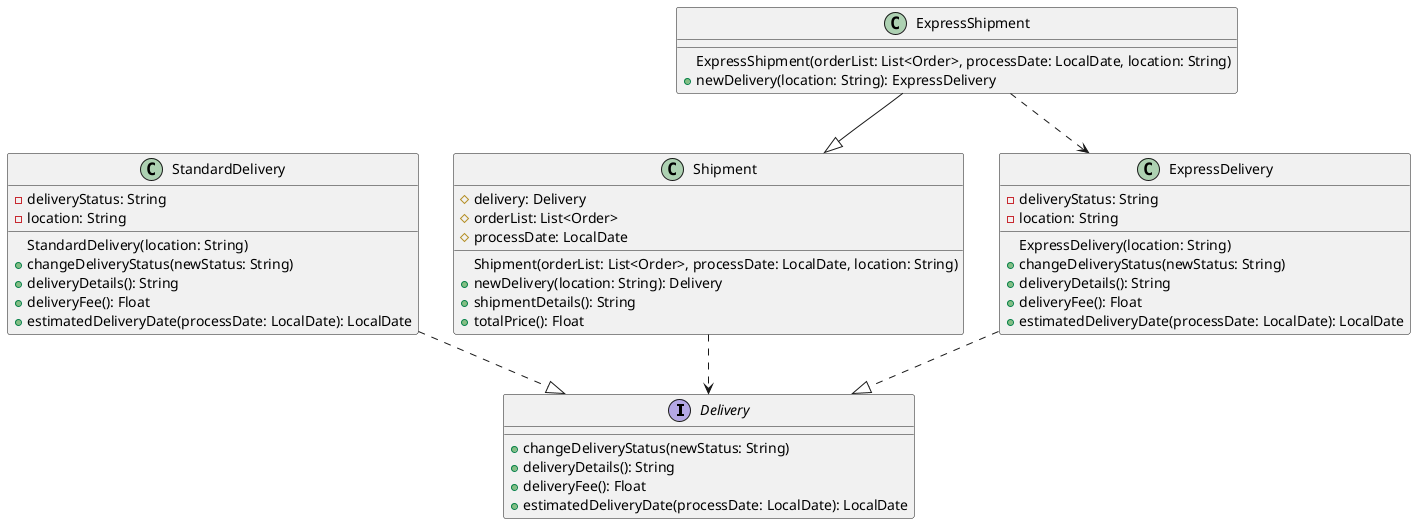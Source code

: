 @startuml
interface Delivery
{
    + changeDeliveryStatus(newStatus: String)
    + deliveryDetails(): String
    + deliveryFee(): Float
    + estimatedDeliveryDate(processDate: LocalDate): LocalDate
}


class StandardDelivery
{
    StandardDelivery(location: String)
    - deliveryStatus: String
    - location: String
    + changeDeliveryStatus(newStatus: String)
    + deliveryDetails(): String
    + deliveryFee(): Float
    + estimatedDeliveryDate(processDate: LocalDate): LocalDate
}
StandardDelivery ..|> Delivery

class Shipment
{
    Shipment(orderList: List<Order>, processDate: LocalDate, location: String)
    # delivery: Delivery
    # orderList: List<Order>
    # processDate: LocalDate
    + newDelivery(location: String): Delivery
    + shipmentDetails(): String
    + totalPrice(): Float
}


class ExpressShipment
{
    ExpressShipment(orderList: List<Order>, processDate: LocalDate, location: String)
    + newDelivery(location: String): ExpressDelivery
}
ExpressShipment --|> Shipment

class ExpressDelivery
{
    ExpressDelivery(location: String)
    - deliveryStatus: String
    - location: String
    + changeDeliveryStatus(newStatus: String)
    + deliveryDetails(): String
    + deliveryFee(): Float
    + estimatedDeliveryDate(processDate: LocalDate): LocalDate
}
ExpressDelivery ..|> Delivery

Shipment ..> Delivery
ExpressShipment ..> ExpressDelivery
@enduml